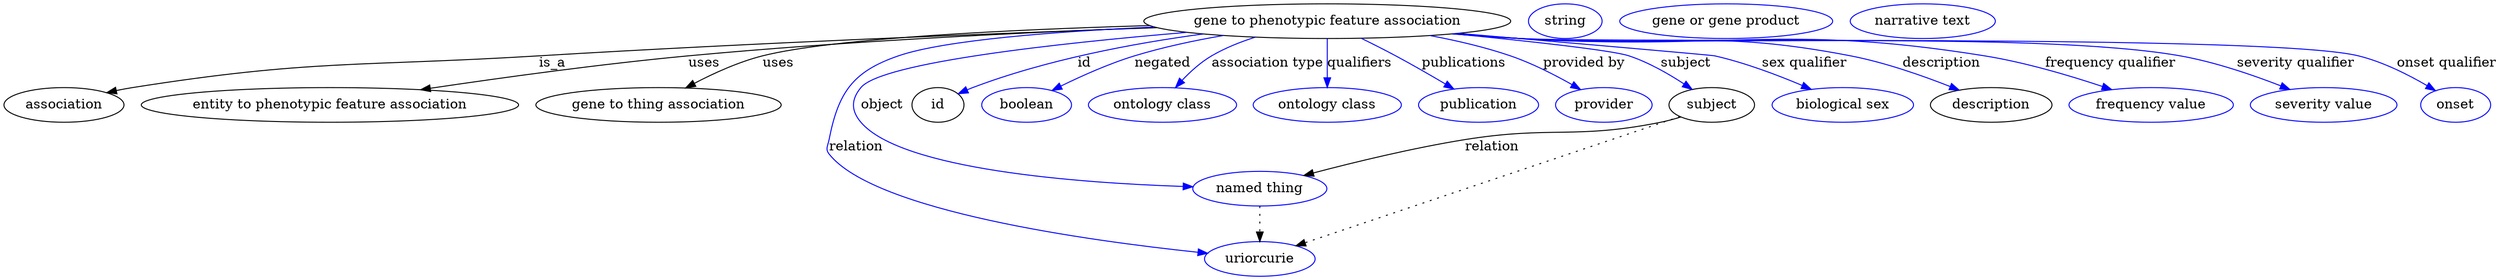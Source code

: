 digraph {
	graph [bb="0,0,2123.3,283"];
	node [label="\N"];
	"gene to phenotypic feature association"	[height=0.5,
		label="gene to phenotypic feature association",
		pos="1128,265",
		width=4.0621];
	association	[height=0.5,
		pos="50.046,178",
		width=1.3902];
	"gene to phenotypic feature association" -> association	[label=is_a,
		lp="442.05,221.5",
		pos="e,86.612,190.45 989.38,259.17 848.63,253.77 624.49,243.79 431.05,229 288.04,218.07 250.9,222.98 110.05,196 105.62,195.15 101.05,\
194.13 96.491,193.01"];
	"entity to phenotypic feature association"	[height=0.5,
		pos="268.05,178",
		width=4.1524];
	"gene to phenotypic feature association" -> "entity to phenotypic feature association"	[label=uses,
		lp="574.05,221.5",
		pos="e,341.44,193.72 988.7,259.53 873.91,254.85 707.03,245.76 562.05,229 490.58,220.74 410.07,206.71 351.39,195.62"];
	"gene to thing association"	[height=0.5,
		pos="534.05,178",
		width=2.7442];
	"gene to phenotypic feature association" -> "gene to thing association"	[label=uses,
		lp="635.05,221.5",
		pos="e,556.93,195.63 985.03,261.08 859.94,257.24 688.35,248.53 623.05,229 602.7,222.92 581.91,211.58 565.54,201.23"];
	relation	[color=blue,
		height=0.5,
		label=uriorcurie,
		pos="1060,18",
		width=1.2638];
	"gene to phenotypic feature association" -> relation	[color=blue,
		label=relation,
		lp="716.05,134.5",
		pos="e,1018,25.099 984.94,261.29 892.14,257.61 780.84,249.02 738.05,229 698.98,210.73 698.99,184.95 695.05,142 694.44,135.36 691.06,132.34 \
695.05,127 732.74,76.543 916.64,41.351 1008.1,26.664",
		style=solid];
	object	[color=blue,
		height=0.5,
		label="named thing",
		pos="1060,91",
		width=1.5346];
	"gene to phenotypic feature association" -> object	[color=blue,
		label=object,
		lp="733.05,178",
		pos="e,1005.7,94.616 987.09,260.17 881.46,253.9 749.6,237.68 716.05,196 706.01,183.54 705.89,172.36 716.05,160 750.75,117.77 906.04,101.32 \
995.66,95.271",
		style=solid];
	id	[height=0.5,
		pos="786.05,178",
		width=0.75];
	"gene to phenotypic feature association" -> id	[color=blue,
		label=id,
		lp="928.55,221.5",
		pos="e,807.17,189.52 1035.1,251.09 999.77,245.41 959.32,237.97 923.05,229 877.2,217.66 865.93,213.45 822.05,196 820.22,195.27 818.35,\
194.5 816.47,193.69",
		style=solid];
	negated	[color=blue,
		height=0.5,
		label=boolean,
		pos="869.05,178",
		width=1.0652];
	"gene to phenotypic feature association" -> negated	[color=blue,
		label=negated,
		lp="993.55,221.5",
		pos="e,892.51,192.34 1048.5,249.86 1023.7,244.47 996.41,237.52 972.05,229 947.59,220.45 921.33,207.64 901.45,197.13",
		style=solid];
	"association type"	[color=blue,
		height=0.5,
		label="ontology class",
		pos="987.05,178",
		width=1.7151];
	"gene to phenotypic feature association" -> "association type"	[color=blue,
		label="association type",
		lp="1080,221.5",
		pos="e,1000.1,195.69 1074.6,248.11 1061.4,243.02 1047.8,236.67 1036,229 1025.3,222 1015.2,212.31 1006.9,203.32",
		style=solid];
	qualifiers	[color=blue,
		height=0.5,
		label="ontology class",
		pos="1128,178",
		width=1.7151];
	"gene to phenotypic feature association" -> qualifiers	[color=blue,
		label=qualifiers,
		lp="1153.5,221.5",
		pos="e,1128,196.18 1128,246.8 1128,235.16 1128,219.55 1128,206.24",
		style=solid];
	publications	[color=blue,
		height=0.5,
		label=publication,
		pos="1258,178",
		width=1.3902];
	"gene to phenotypic feature association" -> publications	[color=blue,
		label=publications,
		lp="1239.5,221.5",
		pos="e,1235.5,194.22 1154.7,247.2 1163.7,241.47 1173.8,234.99 1183,229 1197.6,219.54 1213.6,208.91 1227,199.89",
		style=solid];
	"provided by"	[color=blue,
		height=0.5,
		label=provider,
		pos="1366,178",
		width=1.1193];
	"gene to phenotypic feature association" -> "provided by"	[color=blue,
		label="provided by",
		lp="1341,221.5",
		pos="e,1344.6,193.33 1207,249.79 1230,244.5 1254.9,237.63 1277,229 1297.5,221.02 1319.1,209.04 1335.8,198.8",
		style=solid];
	subject	[height=0.5,
		pos="1460,178",
		width=0.99297];
	"gene to phenotypic feature association" -> subject	[color=blue,
		label=subject,
		lp="1428.5,221.5",
		pos="e,1441.3,193.52 1228.7,251.88 1291.8,243.93 1363.8,234.11 1378,229 1397.6,222.01 1417.5,209.98 1432.9,199.48",
		style=solid];
	"sex qualifier"	[color=blue,
		height=0.5,
		label="biological sex",
		pos="1574,178",
		width=1.661];
	"gene to phenotypic feature association" -> "sex qualifier"	[color=blue,
		label="sex qualifier",
		lp="1530.5,221.5",
		pos="e,1544.8,193.76 1233.1,252.43 1249.8,250.61 1266.9,248.75 1283,247 1358.1,238.88 1378.8,247.51 1452,229 1480.9,221.7 1511.9,208.91 \
1535.5,198.1",
		style=solid];
	description	[height=0.5,
		pos="1702,178",
		width=1.3902];
	"gene to phenotypic feature association" -> description	[color=blue,
		label=description,
		lp="1648.5,221.5",
		pos="e,1673,192.69 1230.5,252.08 1248,250.24 1266.1,248.47 1283,247 1409.5,236.08 1443.9,255.47 1568,229 1601.4,221.9 1637.4,208.05 1663.8,\
196.73",
		style=solid];
	"frequency qualifier"	[color=blue,
		height=0.5,
		label="frequency value",
		pos="1838,178",
		width=1.8776];
	"gene to phenotypic feature association" -> "frequency qualifier"	[color=blue,
		label="frequency qualifier",
		lp="1791.5,221.5",
		pos="e,1802.7,193.39 1229.3,251.95 1247.2,250.09 1265.6,248.34 1283,247 1460.5,233.29 1507.9,260.6 1683,229 1721.1,222.14 1762.7,208.35 \
1793.2,196.98",
		style=solid];
	"severity qualifier"	[color=blue,
		height=0.5,
		label="severity value",
		pos="1983,178",
		width=1.661];
	"gene to phenotypic feature association" -> "severity qualifier"	[color=blue,
		label="severity qualifier",
		lp="1947,221.5",
		pos="e,1952.3,193.56 1228.4,251.85 1246.6,249.97 1265.4,248.25 1283,247 1408.1,238.16 1724,252.94 1847,229 1880.4,222.52 1916.3,208.98 \
1942.9,197.62",
		style=solid];
	"onset qualifier"	[color=blue,
		height=0.5,
		label=onset,
		pos="2094,178",
		width=0.81243];
	"gene to phenotypic feature association" -> "onset qualifier"	[color=blue,
		label="onset qualifier",
		lp="2075,221.5",
		pos="e,2075.4,191.88 1228,251.79 1246.3,249.91 1265.2,248.2 1283,247 1362.2,241.67 1920.2,248.68 1997,229 2022.1,222.58 2048.1,208.77 \
2066.8,197.29",
		style=solid];
	object -> relation	[pos="e,1060,36.029 1060,72.813 1060,64.789 1060,55.047 1060,46.069",
		style=dotted];
	association_id	[color=blue,
		height=0.5,
		label=string,
		pos="1323,265",
		width=0.84854];
	subject -> relation	[pos="e,1091.1,31.252 1432.9,166.26 1363.9,139.03 1182,67.155 1100.5,34.974",
		style=dotted];
	subject -> object	[label=relation,
		lp="1266,134.5",
		pos="e,1097.9,104.13 1433.7,165.78 1427.7,163.56 1421.2,161.47 1415,160 1341.1,142.43 1319.7,155.96 1245,142 1197.8,133.17 1145,118.39 \
1107.9,107.19"];
	"gene to phenotypic feature association_subject"	[color=blue,
		height=0.5,
		label="gene or gene product",
		pos="1457,265",
		width=2.3651];
	"entity to phenotypic feature association_description"	[color=blue,
		height=0.5,
		label="narrative text",
		pos="1618,265",
		width=1.6068];
}
